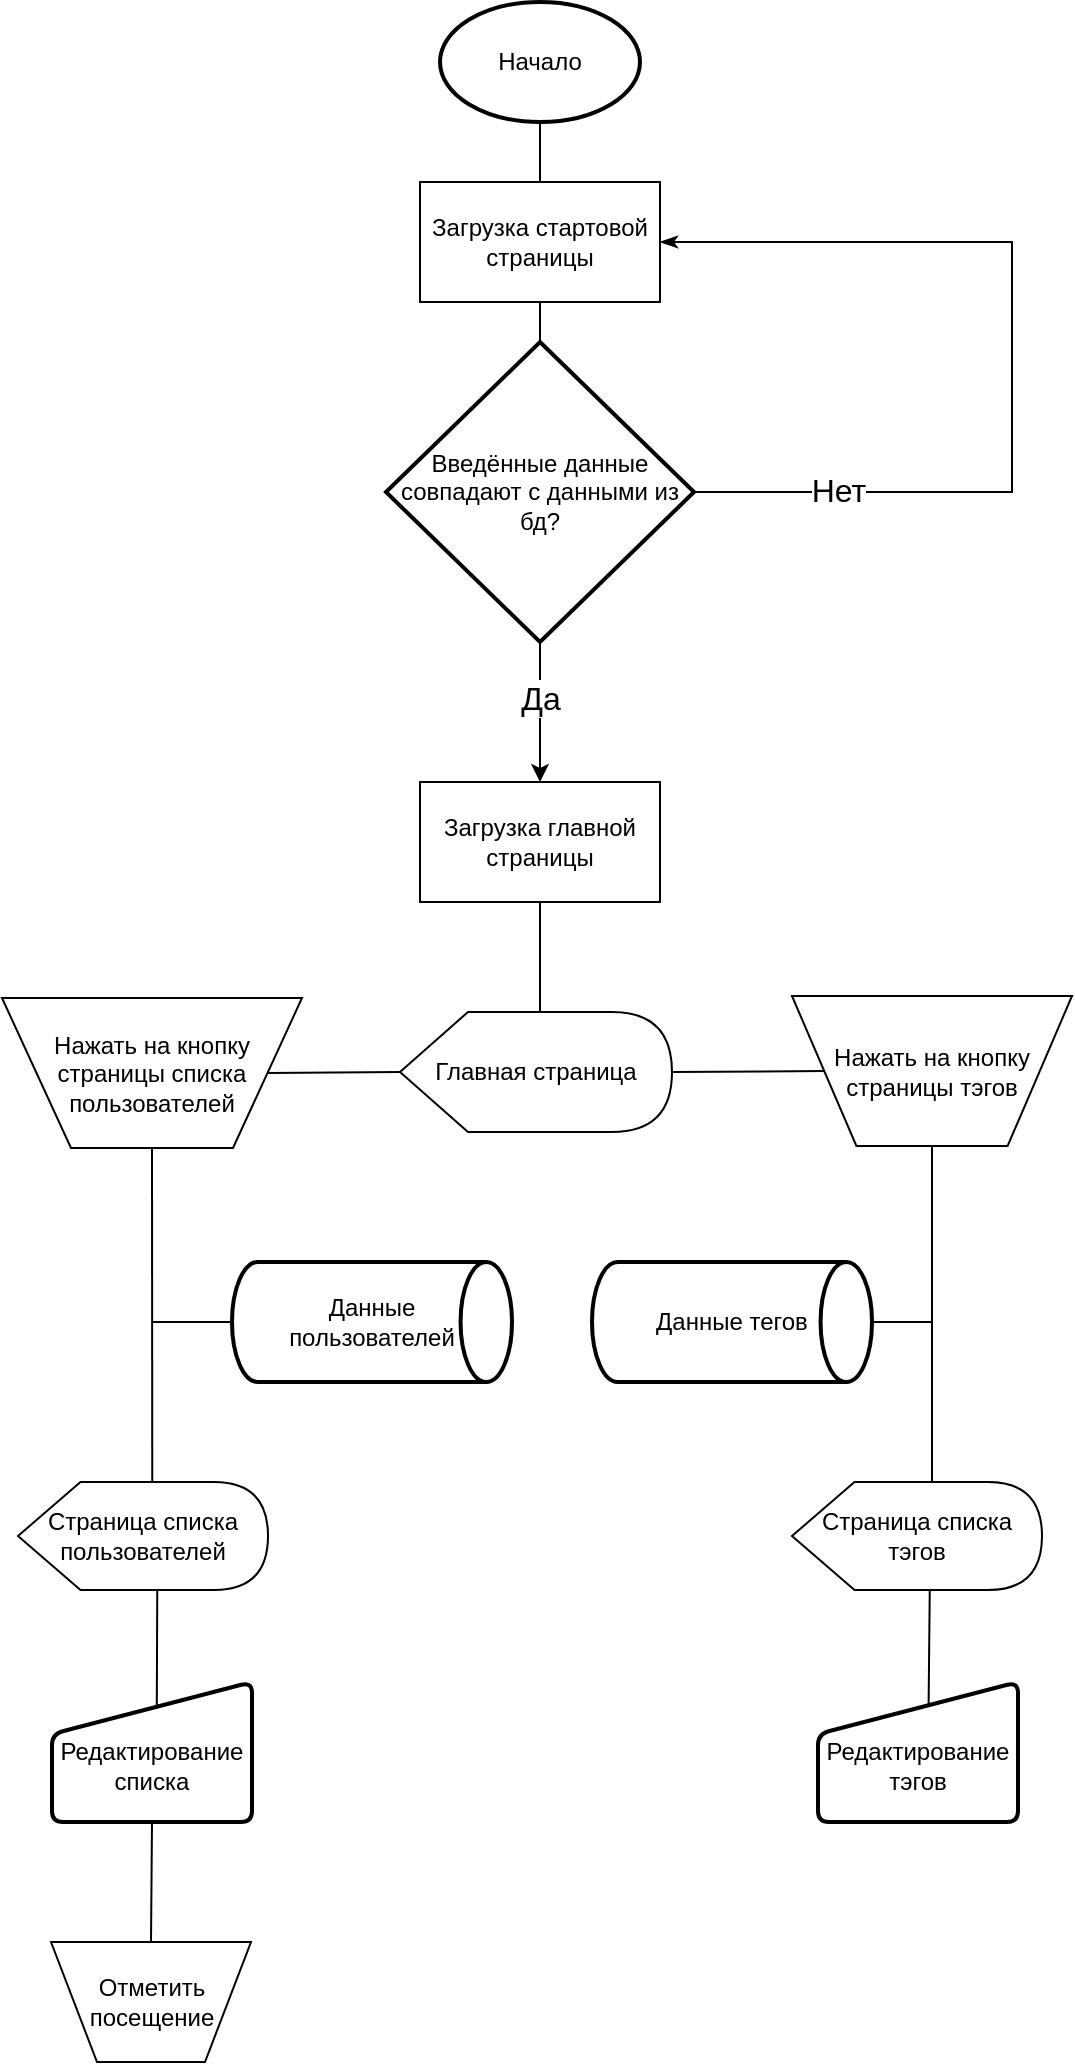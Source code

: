 <mxfile version="24.7.12">
  <diagram name="Страница — 1" id="DNDK22ndkqmwU-_VQPLV">
    <mxGraphModel dx="1971" dy="1067" grid="1" gridSize="10" guides="1" tooltips="1" connect="1" arrows="1" fold="1" page="1" pageScale="1" pageWidth="827" pageHeight="1169" math="0" shadow="0">
      <root>
        <mxCell id="0" />
        <mxCell id="1" parent="0" />
        <mxCell id="X3hLX0CLHgd_pWzVqLk9-1" value="Начало" style="strokeWidth=2;html=1;shape=mxgraph.flowchart.start_1;whiteSpace=wrap;" vertex="1" parent="1">
          <mxGeometry x="364" y="20" width="100" height="60" as="geometry" />
        </mxCell>
        <mxCell id="X3hLX0CLHgd_pWzVqLk9-4" value="Загрузка стартовой&lt;br&gt;страницы" style="rounded=0;whiteSpace=wrap;html=1;" vertex="1" parent="1">
          <mxGeometry x="354" y="110" width="120" height="60" as="geometry" />
        </mxCell>
        <mxCell id="X3hLX0CLHgd_pWzVqLk9-5" value="" style="endArrow=none;html=1;rounded=0;entryX=0.5;entryY=1;entryDx=0;entryDy=0;entryPerimeter=0;exitX=0.5;exitY=0;exitDx=0;exitDy=0;" edge="1" parent="1" source="X3hLX0CLHgd_pWzVqLk9-4" target="X3hLX0CLHgd_pWzVqLk9-1">
          <mxGeometry width="50" height="50" relative="1" as="geometry">
            <mxPoint x="600" y="150" as="sourcePoint" />
            <mxPoint x="600" y="80" as="targetPoint" />
          </mxGeometry>
        </mxCell>
        <mxCell id="X3hLX0CLHgd_pWzVqLk9-6" value="Введённые данные совпадают с данными из бд?" style="strokeWidth=2;html=1;shape=mxgraph.flowchart.decision;whiteSpace=wrap;" vertex="1" parent="1">
          <mxGeometry x="337" y="190" width="154" height="150" as="geometry" />
        </mxCell>
        <mxCell id="X3hLX0CLHgd_pWzVqLk9-7" value="" style="endArrow=none;html=1;rounded=0;entryX=0.5;entryY=1;entryDx=0;entryDy=0;exitX=0.5;exitY=0;exitDx=0;exitDy=0;exitPerimeter=0;" edge="1" parent="1" source="X3hLX0CLHgd_pWzVqLk9-6" target="X3hLX0CLHgd_pWzVqLk9-4">
          <mxGeometry width="50" height="50" relative="1" as="geometry">
            <mxPoint x="400" y="380" as="sourcePoint" />
            <mxPoint x="450" y="330" as="targetPoint" />
          </mxGeometry>
        </mxCell>
        <mxCell id="X3hLX0CLHgd_pWzVqLk9-10" value="" style="endArrow=classicThin;html=1;rounded=0;exitX=1;exitY=0.5;exitDx=0;exitDy=0;exitPerimeter=0;strokeWidth=1;edgeStyle=orthogonalEdgeStyle;entryX=1;entryY=0.5;entryDx=0;entryDy=0;fontSize=16;startArrow=none;startFill=0;endFill=1;" edge="1" parent="1" source="X3hLX0CLHgd_pWzVqLk9-6" target="X3hLX0CLHgd_pWzVqLk9-4">
          <mxGeometry width="50" height="50" relative="1" as="geometry">
            <mxPoint x="560" y="270" as="sourcePoint" />
            <mxPoint x="640" y="265" as="targetPoint" />
            <Array as="points">
              <mxPoint x="650" y="265" />
              <mxPoint x="650" y="140" />
            </Array>
          </mxGeometry>
        </mxCell>
        <mxCell id="X3hLX0CLHgd_pWzVqLk9-14" value="Нет" style="edgeLabel;html=1;align=center;verticalAlign=middle;resizable=0;points=[];fontSize=16;" vertex="1" connectable="0" parent="X3hLX0CLHgd_pWzVqLk9-10">
          <mxGeometry x="-0.687" y="1" relative="1" as="geometry">
            <mxPoint as="offset" />
          </mxGeometry>
        </mxCell>
        <mxCell id="X3hLX0CLHgd_pWzVqLk9-20" value="Загрузка главной страницы" style="rounded=0;whiteSpace=wrap;html=1;" vertex="1" parent="1">
          <mxGeometry x="354" y="410" width="120" height="60" as="geometry" />
        </mxCell>
        <mxCell id="X3hLX0CLHgd_pWzVqLk9-21" value="" style="endArrow=classic;html=1;rounded=0;exitX=0.5;exitY=1;exitDx=0;exitDy=0;exitPerimeter=0;entryX=0.5;entryY=0;entryDx=0;entryDy=0;endFill=1;" edge="1" parent="1" source="X3hLX0CLHgd_pWzVqLk9-6" target="X3hLX0CLHgd_pWzVqLk9-20">
          <mxGeometry width="50" height="50" relative="1" as="geometry">
            <mxPoint x="400" y="380" as="sourcePoint" />
            <mxPoint x="450" y="330" as="targetPoint" />
          </mxGeometry>
        </mxCell>
        <mxCell id="X3hLX0CLHgd_pWzVqLk9-22" value="Да" style="edgeLabel;html=1;align=center;verticalAlign=middle;resizable=0;points=[];fontSize=16;" vertex="1" connectable="0" parent="X3hLX0CLHgd_pWzVqLk9-21">
          <mxGeometry x="-0.2" relative="1" as="geometry">
            <mxPoint as="offset" />
          </mxGeometry>
        </mxCell>
        <mxCell id="X3hLX0CLHgd_pWzVqLk9-24" value="Главная страница" style="shape=display;whiteSpace=wrap;html=1;" vertex="1" parent="1">
          <mxGeometry x="344" y="525" width="136" height="60" as="geometry" />
        </mxCell>
        <mxCell id="X3hLX0CLHgd_pWzVqLk9-25" value="" style="endArrow=none;html=1;rounded=0;exitX=0.5;exitY=1;exitDx=0;exitDy=0;entryX=0;entryY=0;entryDx=70;entryDy=0;entryPerimeter=0;" edge="1" parent="1" target="X3hLX0CLHgd_pWzVqLk9-24">
          <mxGeometry width="50" height="50" relative="1" as="geometry">
            <mxPoint x="414" y="470" as="sourcePoint" />
            <mxPoint x="416" y="525" as="targetPoint" />
          </mxGeometry>
        </mxCell>
        <mxCell id="X3hLX0CLHgd_pWzVqLk9-26" value="Нажать на кнопку страницы списка пользователей" style="verticalLabelPosition=middle;verticalAlign=middle;html=1;shape=trapezoid;perimeter=trapezoidPerimeter;whiteSpace=wrap;size=0.23;arcSize=10;flipV=1;labelPosition=center;align=center;" vertex="1" parent="1">
          <mxGeometry x="145" y="518" width="150" height="75" as="geometry" />
        </mxCell>
        <mxCell id="X3hLX0CLHgd_pWzVqLk9-27" value="Нажать на кнопку страницы тэгов" style="verticalLabelPosition=middle;verticalAlign=middle;html=1;shape=trapezoid;perimeter=trapezoidPerimeter;whiteSpace=wrap;size=0.23;arcSize=10;flipV=1;labelPosition=center;align=center;" vertex="1" parent="1">
          <mxGeometry x="540" y="517" width="140" height="75" as="geometry" />
        </mxCell>
        <mxCell id="X3hLX0CLHgd_pWzVqLk9-28" value="" style="endArrow=none;html=1;rounded=0;entryX=0;entryY=0.5;entryDx=0;entryDy=0;entryPerimeter=0;exitX=1;exitY=0.5;exitDx=0;exitDy=0;" edge="1" parent="1" source="X3hLX0CLHgd_pWzVqLk9-26" target="X3hLX0CLHgd_pWzVqLk9-24">
          <mxGeometry width="50" height="50" relative="1" as="geometry">
            <mxPoint x="240" y="770" as="sourcePoint" />
            <mxPoint x="290" y="720" as="targetPoint" />
          </mxGeometry>
        </mxCell>
        <mxCell id="X3hLX0CLHgd_pWzVqLk9-29" value="" style="endArrow=none;html=1;rounded=0;entryX=0;entryY=0.5;entryDx=0;entryDy=0;exitX=1;exitY=0.5;exitDx=0;exitDy=0;exitPerimeter=0;" edge="1" parent="1" source="X3hLX0CLHgd_pWzVqLk9-24" target="X3hLX0CLHgd_pWzVqLk9-27">
          <mxGeometry width="50" height="50" relative="1" as="geometry">
            <mxPoint x="450" y="760" as="sourcePoint" />
            <mxPoint x="500" y="710" as="targetPoint" />
          </mxGeometry>
        </mxCell>
        <mxCell id="X3hLX0CLHgd_pWzVqLk9-30" value="Страница списка пользователей" style="shape=display;whiteSpace=wrap;html=1;" vertex="1" parent="1">
          <mxGeometry x="153" y="760" width="125" height="54" as="geometry" />
        </mxCell>
        <mxCell id="X3hLX0CLHgd_pWzVqLk9-32" value="" style="endArrow=none;html=1;rounded=0;entryX=0.5;entryY=1;entryDx=0;entryDy=0;exitX=0.537;exitY=0.005;exitDx=0;exitDy=0;exitPerimeter=0;" edge="1" parent="1" source="X3hLX0CLHgd_pWzVqLk9-30" target="X3hLX0CLHgd_pWzVqLk9-26">
          <mxGeometry width="50" height="50" relative="1" as="geometry">
            <mxPoint x="220" y="750" as="sourcePoint" />
            <mxPoint x="135" y="620" as="targetPoint" />
          </mxGeometry>
        </mxCell>
        <mxCell id="X3hLX0CLHgd_pWzVqLk9-33" value="" style="endArrow=none;html=1;rounded=0;entryX=0.5;entryY=1;entryDx=0;entryDy=0;exitX=0;exitY=0;exitDx=40;exitDy=0;exitPerimeter=0;" edge="1" parent="1" target="X3hLX0CLHgd_pWzVqLk9-27">
          <mxGeometry width="50" height="50" relative="1" as="geometry">
            <mxPoint x="610" y="762" as="sourcePoint" />
            <mxPoint x="490" y="740" as="targetPoint" />
          </mxGeometry>
        </mxCell>
        <mxCell id="X3hLX0CLHgd_pWzVqLk9-34" value="Данные&lt;br&gt;пользователей" style="strokeWidth=2;html=1;shape=mxgraph.flowchart.direct_data;whiteSpace=wrap;" vertex="1" parent="1">
          <mxGeometry x="260" y="650" width="140" height="60" as="geometry" />
        </mxCell>
        <mxCell id="X3hLX0CLHgd_pWzVqLk9-35" value="Данные тегов" style="strokeWidth=2;html=1;shape=mxgraph.flowchart.direct_data;whiteSpace=wrap;" vertex="1" parent="1">
          <mxGeometry x="440" y="650" width="140" height="60" as="geometry" />
        </mxCell>
        <mxCell id="X3hLX0CLHgd_pWzVqLk9-37" value="" style="endArrow=none;html=1;rounded=0;entryX=0;entryY=0.5;entryDx=0;entryDy=0;entryPerimeter=0;" edge="1" parent="1" target="X3hLX0CLHgd_pWzVqLk9-34">
          <mxGeometry width="50" height="50" relative="1" as="geometry">
            <mxPoint x="220" y="680" as="sourcePoint" />
            <mxPoint x="266" y="680" as="targetPoint" />
          </mxGeometry>
        </mxCell>
        <mxCell id="X3hLX0CLHgd_pWzVqLk9-38" value="" style="endArrow=none;html=1;rounded=0;exitX=1;exitY=0.5;exitDx=0;exitDy=0;exitPerimeter=0;" edge="1" parent="1" source="X3hLX0CLHgd_pWzVqLk9-35">
          <mxGeometry width="50" height="50" relative="1" as="geometry">
            <mxPoint x="500" y="830" as="sourcePoint" />
            <mxPoint x="610" y="680" as="targetPoint" />
          </mxGeometry>
        </mxCell>
        <mxCell id="X3hLX0CLHgd_pWzVqLk9-39" value="Страница списка тэгов" style="shape=display;whiteSpace=wrap;html=1;" vertex="1" parent="1">
          <mxGeometry x="540" y="760" width="125" height="54" as="geometry" />
        </mxCell>
        <mxCell id="X3hLX0CLHgd_pWzVqLk9-40" value="&lt;br&gt;Редактирование списка" style="html=1;strokeWidth=2;shape=manualInput;whiteSpace=wrap;rounded=1;size=26;arcSize=11;" vertex="1" parent="1">
          <mxGeometry x="170" y="860" width="100" height="70" as="geometry" />
        </mxCell>
        <mxCell id="X3hLX0CLHgd_pWzVqLk9-41" value="&lt;br&gt;Редактирование тэгов" style="html=1;strokeWidth=2;shape=manualInput;whiteSpace=wrap;rounded=1;size=26;arcSize=11;" vertex="1" parent="1">
          <mxGeometry x="553" y="860" width="100" height="70" as="geometry" />
        </mxCell>
        <mxCell id="X3hLX0CLHgd_pWzVqLk9-42" value="Отметить посещение" style="verticalLabelPosition=middle;verticalAlign=middle;html=1;shape=trapezoid;perimeter=trapezoidPerimeter;whiteSpace=wrap;size=0.23;arcSize=10;flipV=1;labelPosition=center;align=center;" vertex="1" parent="1">
          <mxGeometry x="169.5" y="990" width="100" height="60" as="geometry" />
        </mxCell>
        <mxCell id="X3hLX0CLHgd_pWzVqLk9-43" value="" style="endArrow=none;html=1;rounded=0;entryX=0;entryY=0;entryDx=64.625;entryDy=54;entryPerimeter=0;exitX=0.524;exitY=0.174;exitDx=0;exitDy=0;exitPerimeter=0;" edge="1" parent="1" source="X3hLX0CLHgd_pWzVqLk9-40">
          <mxGeometry width="50" height="50" relative="1" as="geometry">
            <mxPoint x="223" y="870" as="sourcePoint" />
            <mxPoint x="222.625" y="814" as="targetPoint" />
          </mxGeometry>
        </mxCell>
        <mxCell id="X3hLX0CLHgd_pWzVqLk9-44" value="" style="endArrow=none;html=1;rounded=0;entryX=0.5;entryY=1;entryDx=0;entryDy=0;exitX=0.5;exitY=0;exitDx=0;exitDy=0;" edge="1" parent="1" source="X3hLX0CLHgd_pWzVqLk9-42" target="X3hLX0CLHgd_pWzVqLk9-40">
          <mxGeometry width="50" height="50" relative="1" as="geometry">
            <mxPoint x="370" y="900" as="sourcePoint" />
            <mxPoint x="420" y="850" as="targetPoint" />
          </mxGeometry>
        </mxCell>
        <mxCell id="X3hLX0CLHgd_pWzVqLk9-45" value="" style="endArrow=none;html=1;rounded=0;entryX=0.551;entryY=1.004;entryDx=0;entryDy=0;entryPerimeter=0;exitX=0.553;exitY=0.173;exitDx=0;exitDy=0;exitPerimeter=0;" edge="1" parent="1" source="X3hLX0CLHgd_pWzVqLk9-41" target="X3hLX0CLHgd_pWzVqLk9-39">
          <mxGeometry width="50" height="50" relative="1" as="geometry">
            <mxPoint x="605" y="850" as="sourcePoint" />
            <mxPoint x="410" y="1000" as="targetPoint" />
          </mxGeometry>
        </mxCell>
      </root>
    </mxGraphModel>
  </diagram>
</mxfile>
